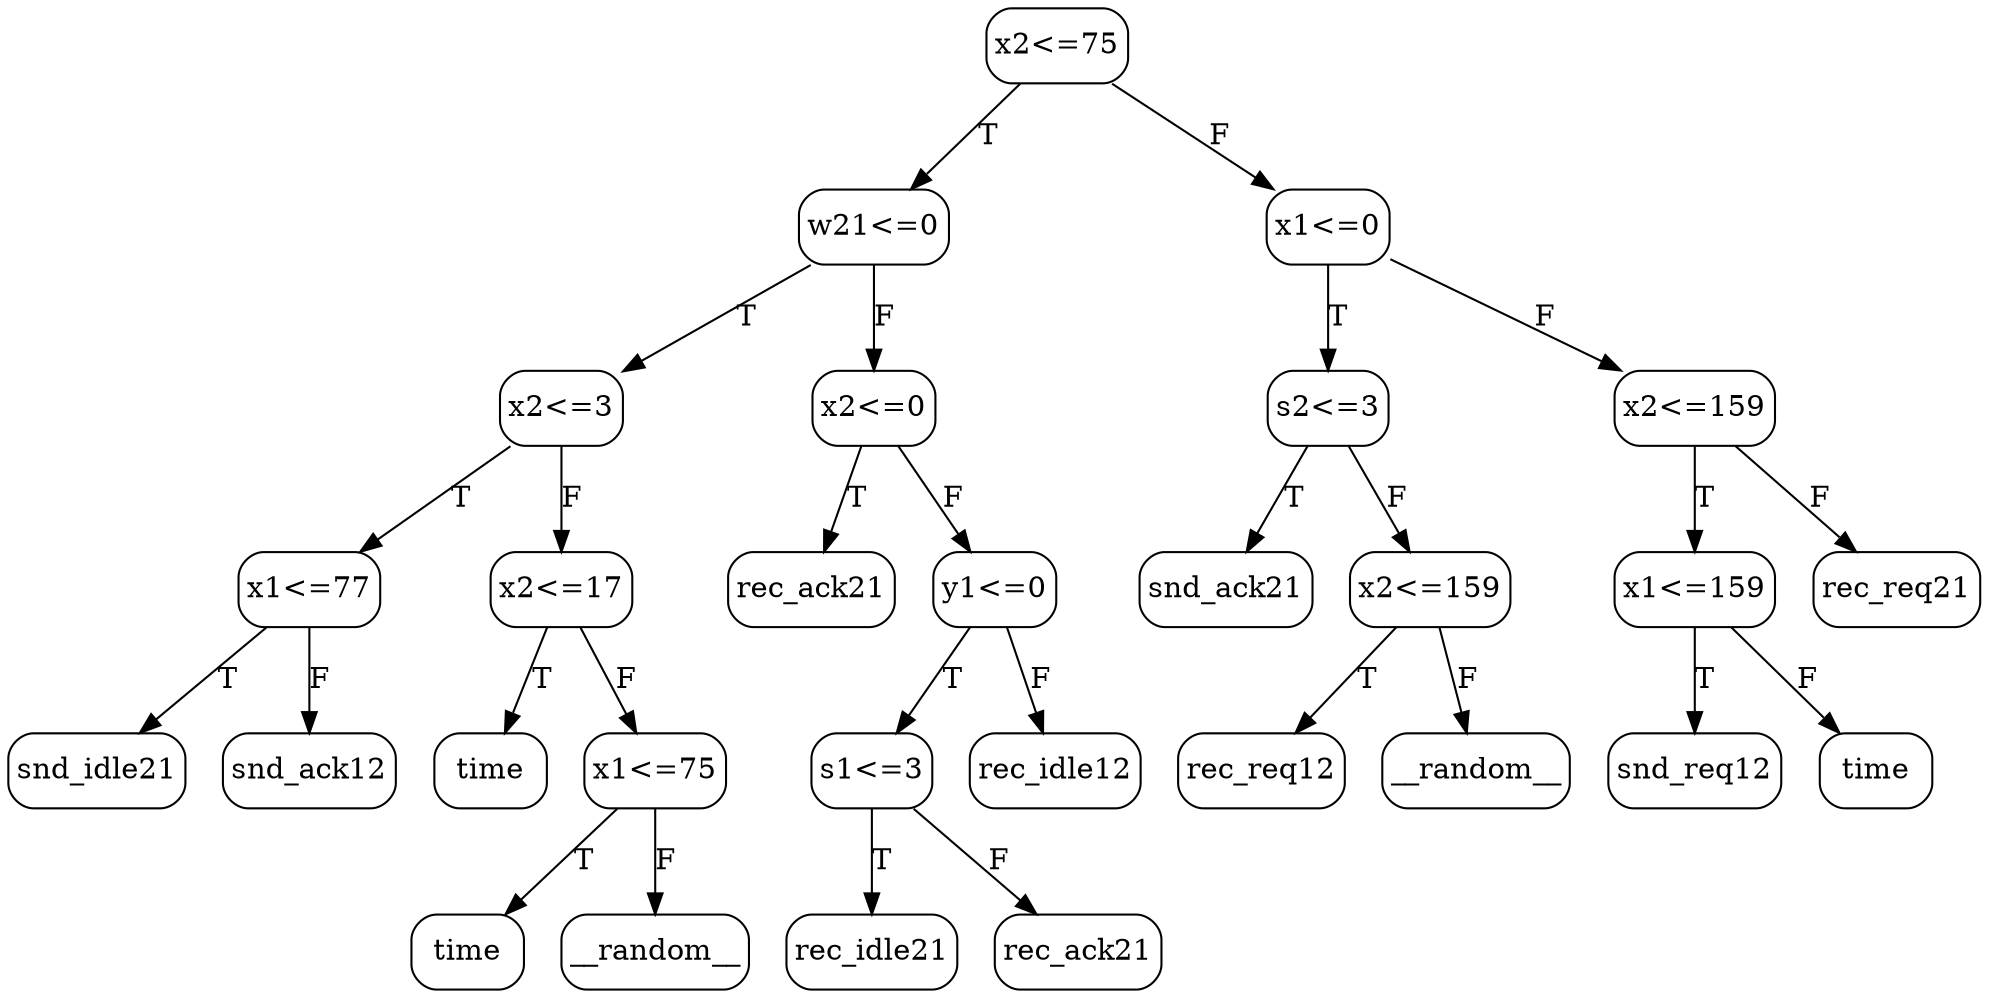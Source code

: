 // decision tree
digraph {
	5 [label=snd_idle21 margin="0.05,0.05" shape=box style=rounded]
	6 [label=snd_ack12 margin="0.05,0.05" shape=box style=rounded]
	3 [label="x1<=77" margin="0.05,0.05" shape=box style=rounded]
	3 -> 5 [label=T]
	3 -> 6 [label=F]
	11 [label=time margin="0.05,0.05" shape=box style=rounded]
	15 [label=time margin="0.05,0.05" shape=box style=rounded]
	16 [label=__random__ margin="0.05,0.05" shape=box style=rounded]
	14 [label="x1<=75" margin="0.05,0.05" shape=box style=rounded]
	14 -> 15 [label=T]
	14 -> 16 [label=F]
	10 [label="x2<=17" margin="0.05,0.05" shape=box style=rounded]
	10 -> 11 [label=T]
	10 -> 14 [label=F]
	2 [label="x2<=3" margin="0.05,0.05" shape=box style=rounded]
	2 -> 3 [label=T]
	2 -> 10 [label=F]
	18 [label=rec_ack21 margin="0.05,0.05" shape=box style=rounded]
	27 [label=rec_idle21 margin="0.05,0.05" shape=box style=rounded]
	28 [label=rec_ack21 margin="0.05,0.05" shape=box style=rounded]
	26 [label="s1<=3" margin="0.05,0.05" shape=box style=rounded]
	26 -> 27 [label=T]
	26 -> 28 [label=F]
	29 [label=rec_idle12 margin="0.05,0.05" shape=box style=rounded]
	25 [label="y1<=0" margin="0.05,0.05" shape=box style=rounded]
	25 -> 26 [label=T]
	25 -> 29 [label=F]
	17 [label="x2<=0" margin="0.05,0.05" shape=box style=rounded]
	17 -> 18 [label=T]
	17 -> 25 [label=F]
	1 [label="w21<=0" margin="0.05,0.05" shape=box style=rounded]
	1 -> 2 [label=T]
	1 -> 17 [label=F]
	34 [label=snd_ack21 margin="0.05,0.05" shape=box style=rounded]
	42 [label=rec_req12 margin="0.05,0.05" shape=box style=rounded]
	45 [label=__random__ margin="0.05,0.05" shape=box style=rounded]
	41 [label="x2<=159" margin="0.05,0.05" shape=box style=rounded]
	41 -> 42 [label=T]
	41 -> 45 [label=F]
	33 [label="s2<=3" margin="0.05,0.05" shape=box style=rounded]
	33 -> 34 [label=T]
	33 -> 41 [label=F]
	51 [label=snd_req12 margin="0.05,0.05" shape=box style=rounded]
	52 [label=time margin="0.05,0.05" shape=box style=rounded]
	49 [label="x1<=159" margin="0.05,0.05" shape=box style=rounded]
	49 -> 51 [label=T]
	49 -> 52 [label=F]
	56 [label=rec_req21 margin="0.05,0.05" shape=box style=rounded]
	48 [label="x2<=159" margin="0.05,0.05" shape=box style=rounded]
	48 -> 49 [label=T]
	48 -> 56 [label=F]
	32 [label="x1<=0" margin="0.05,0.05" shape=box style=rounded]
	32 -> 33 [label=T]
	32 -> 48 [label=F]
	0 [label="x2<=75" margin="0.05,0.05" shape=box style=rounded]
	0 -> 1 [label=T]
	0 -> 32 [label=F]
}

